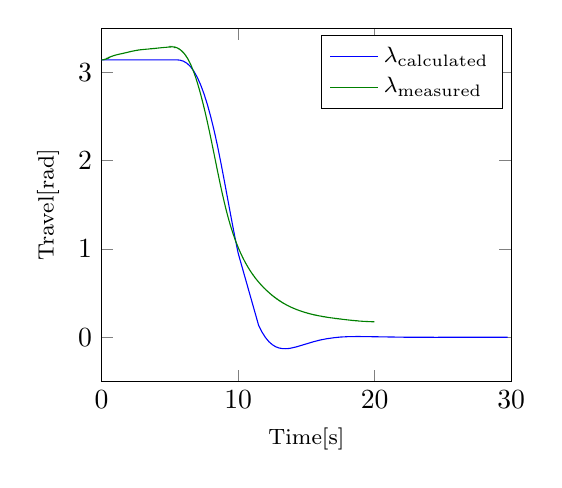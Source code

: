 % This file was created by matlab2tikz.
%
%The latest updates can be retrieved from
%  http://www.mathworks.com/matlabcentral/fileexchange/22022-matlab2tikz-matlab2tikz
%where you can also make suggestions and rate matlab2tikz.
%
\begin{tikzpicture}

\begin{axis}[%
width = 5.2cm,
at={(0.772in,0.516in)},
scale only axis,
xmin=0,
xmax=30,
xlabel={\footnotesize{Time[s]}},
ymin=-0.5,
ymax=3.5,
ylabel={\footnotesize{Travel[rad]}},
axis background/.style={fill=white},
legend style={legend cell align=left, align=left, draw=black, font = \footnotesize}
]
\addplot [color=blue]
  table[row sep=crcr]{%
0	3.142\\
5.5	3.142\\
5.75	3.138\\
6	3.126\\
6.25	3.103\\
6.5	3.067\\
6.75	3.014\\
7	2.946\\
7.25	2.86\\
7.5	2.756\\
7.75	2.634\\
8	2.493\\
8.25	2.335\\
8.5	2.158\\
8.75	1.965\\
9	1.762\\
9.5	1.345\\
9.75	1.144\\
10	0.953\\
11.5	0.135\\
11.75	0.058\\
12	-0.003\\
12.25	-0.05\\
12.5	-0.084\\
12.75	-0.108\\
13	-0.122\\
13.25	-0.129\\
13.5	-0.13\\
13.75	-0.127\\
14	-0.119\\
14.25	-0.11\\
14.75	-0.087\\
15.5	-0.052\\
16	-0.032\\
16.5	-0.017\\
17	-0.006\\
17.5	0.002\\
18	0.006\\
18.75	0.008\\
19.75	0.006\\
22.25	0.0\\
24.5	-0.001\\
26.75	0\\
29.75	0\\
};
\addlegendentry{$\lambda_{\text{calculated}}$}

\addplot [color=black!50!green]
  table[row sep=crcr]{%
0	3.142\\
0.118	3.142\\
0.122	3.143\\
0.166	3.144\\
0.17	3.145\\
0.208	3.145\\
0.212	3.146\\
0.236	3.147\\
0.24	3.148\\
0.268	3.148\\
0.272	3.149\\
0.296	3.15\\
0.3	3.151\\
0.314	3.152\\
0.318	3.152\\
0.322	3.152\\
0.328	3.153\\
0.354	3.154\\
0.36	3.155\\
0.364	3.155\\
0.37	3.155\\
0.374	3.156\\
0.378	3.155\\
0.382	3.156\\
0.386	3.157\\
0.41	3.158\\
0.414	3.158\\
0.428	3.159\\
0.432	3.16\\
0.444	3.161\\
0.448	3.162\\
0.46	3.162\\
0.464	3.163\\
0.468	3.162\\
0.472	3.163\\
0.476	3.164\\
0.488	3.165\\
0.492	3.165\\
0.496	3.164\\
0.504	3.166\\
0.528	3.167\\
0.534	3.168\\
0.538	3.168\\
0.544	3.168\\
0.548	3.169\\
0.552	3.168\\
0.558	3.169\\
0.562	3.17\\
0.582	3.171\\
0.586	3.172\\
0.606	3.172\\
0.61	3.173\\
0.624	3.174\\
0.628	3.175\\
0.648	3.175\\
0.652	3.176\\
0.668	3.177\\
0.672	3.178\\
0.696	3.178\\
0.7	3.179\\
0.716	3.18\\
0.72	3.181\\
0.742	3.181\\
0.746	3.182\\
0.772	3.183\\
0.776	3.184\\
0.796	3.185\\
0.8	3.185\\
0.822	3.186\\
0.826	3.187\\
0.856	3.188\\
0.86	3.188\\
0.882	3.189\\
0.886	3.19\\
0.918	3.191\\
0.922	3.191\\
0.946	3.192\\
0.95	3.193\\
0.984	3.194\\
0.988	3.195\\
1.018	3.195\\
1.022	3.196\\
1.052	3.197\\
1.056	3.198\\
1.092	3.198\\
1.096	3.199\\
1.132	3.2\\
1.136	3.201\\
1.174	3.201\\
1.178	3.202\\
1.218	3.203\\
1.222	3.204\\
1.258	3.204\\
1.262	3.205\\
1.304	3.206\\
1.308	3.207\\
1.346	3.208\\
1.35	3.208\\
1.394	3.209\\
1.398	3.21\\
1.438	3.211\\
1.442	3.211\\
1.486	3.212\\
1.49	3.213\\
1.53	3.214\\
1.534	3.214\\
1.576	3.215\\
1.58	3.216\\
1.62	3.217\\
1.624	3.218\\
1.664	3.218\\
1.668	3.219\\
1.708	3.22\\
1.712	3.221\\
1.75	3.221\\
1.754	3.222\\
1.79	3.223\\
1.794	3.224\\
1.834	3.224\\
1.838	3.225\\
1.874	3.226\\
1.878	3.227\\
1.916	3.227\\
1.92	3.228\\
1.958	3.229\\
1.962	3.23\\
1.998	3.231\\
2.002	3.231\\
2.04	3.232\\
2.044	3.233\\
2.084	3.234\\
2.088	3.234\\
2.122	3.235\\
2.126	3.236\\
2.166	3.237\\
2.17	3.237\\
2.212	3.238\\
2.216	3.239\\
2.26	3.24\\
2.264	3.241\\
2.304	3.241\\
2.308	3.242\\
2.352	3.243\\
2.356	3.244\\
2.404	3.244\\
2.408	3.245\\
2.454	3.246\\
2.458	3.247\\
2.512	3.247\\
2.516	3.248\\
2.572	3.249\\
2.576	3.25\\
2.634	3.251\\
2.638	3.251\\
2.698	3.252\\
2.702	3.253\\
2.77	3.254\\
2.774	3.254\\
2.848	3.255\\
2.852	3.256\\
2.926	3.257\\
2.93	3.257\\
3.024	3.258\\
3.028	3.259\\
3.118	3.26\\
3.122	3.26\\
3.224	3.261\\
3.228	3.262\\
3.34	3.263\\
3.344	3.264\\
3.452	3.264\\
3.456	3.265\\
3.568	3.266\\
3.572	3.267\\
3.674	3.267\\
3.678	3.268\\
3.776	3.269\\
3.78	3.27\\
3.88	3.27\\
3.884	3.271\\
3.972	3.272\\
3.976	3.273\\
4.062	3.274\\
4.066	3.274\\
4.152	3.275\\
4.156	3.276\\
4.242	3.277\\
4.246	3.277\\
4.342	3.278\\
4.346	3.279\\
4.434	3.28\\
4.438	3.28\\
4.546	3.281\\
4.55	3.282\\
4.65	3.283\\
4.654	3.283\\
4.766	3.284\\
4.77	3.285\\
4.906	3.286\\
4.91	3.287\\
5.004	3.287\\
5.006	3.288\\
5.01	3.287\\
5.062	3.288\\
5.066	3.289\\
5.07	3.288\\
5.152	3.289\\
5.156	3.29\\
5.16	3.289\\
5.296	3.288\\
5.3	3.287\\
5.304	3.288\\
5.32	3.287\\
5.324	3.287\\
5.328	3.287\\
5.346	3.287\\
5.35	3.286\\
5.354	3.287\\
5.37	3.286\\
5.374	3.285\\
5.378	3.286\\
5.394	3.285\\
5.398	3.284\\
5.42	3.283\\
5.424	3.283\\
5.428	3.283\\
5.444	3.283\\
5.448	3.282\\
5.47	3.281\\
5.474	3.28\\
5.496	3.28\\
5.5	3.279\\
5.52	3.278\\
5.524	3.277\\
5.544	3.277\\
5.548	3.276\\
5.564	3.275\\
5.568	3.274\\
5.582	3.274\\
5.586	3.273\\
5.604	3.272\\
5.608	3.271\\
5.62	3.27\\
5.624	3.27\\
5.638	3.269\\
5.642	3.268\\
5.652	3.267\\
5.656	3.267\\
5.672	3.266\\
5.678	3.264\\
5.692	3.264\\
5.696	3.263\\
5.708	3.262\\
5.712	3.261\\
5.722	3.26\\
5.726	3.26\\
5.736	3.259\\
5.74	3.258\\
5.75	3.257\\
5.754	3.257\\
5.762	3.256\\
5.766	3.255\\
5.776	3.254\\
5.78	3.254\\
5.788	3.253\\
5.792	3.252\\
5.8	3.251\\
5.804	3.251\\
5.812	3.25\\
5.816	3.249\\
5.824	3.248\\
5.828	3.247\\
5.836	3.247\\
5.84	3.246\\
5.848	3.245\\
5.854	3.244\\
5.864	3.243\\
5.868	3.242\\
5.876	3.241\\
5.882	3.24\\
5.89	3.239\\
5.894	3.238\\
5.902	3.237\\
5.908	3.236\\
5.916	3.235\\
5.92	3.234\\
5.926	3.234\\
5.93	3.233\\
5.936	3.232\\
5.94	3.231\\
5.946	3.231\\
5.952	3.229\\
5.96	3.228\\
5.966	3.227\\
5.974	3.226\\
5.98	3.224\\
5.988	3.224\\
5.994	3.222\\
6	3.221\\
6.004	3.221\\
6.01	3.22\\
6.016	3.218\\
6.024	3.218\\
6.032	3.215\\
6.04	3.214\\
6.046	3.213\\
6.052	3.212\\
6.058	3.211\\
6.064	3.21\\
6.07	3.208\\
6.076	3.208\\
6.082	3.206\\
6.088	3.205\\
6.094	3.204\\
6.098	3.203\\
6.102	3.202\\
6.106	3.201\\
6.112	3.2\\
6.118	3.199\\
6.126	3.197\\
6.132	3.196\\
6.138	3.195\\
6.144	3.194\\
6.152	3.191\\
6.158	3.191\\
6.166	3.188\\
6.172	3.188\\
6.18	3.185\\
6.186	3.185\\
6.194	3.182\\
6.198	3.181\\
6.206	3.179\\
6.212	3.178\\
6.22	3.176\\
6.224	3.175\\
6.232	3.173\\
6.238	3.172\\
6.248	3.169\\
6.254	3.168\\
6.264	3.165\\
6.268	3.165\\
6.276	3.162\\
6.28	3.162\\
6.288	3.159\\
6.292	3.158\\
6.3	3.156\\
6.304	3.155\\
6.314	3.152\\
6.318	3.152\\
6.328	3.148\\
6.332	3.148\\
6.34	3.145\\
6.344	3.145\\
6.356	3.141\\
6.36	3.14\\
6.374	3.135\\
6.378	3.135\\
6.39	3.131\\
6.394	3.13\\
6.406	3.126\\
6.41	3.125\\
6.426	3.12\\
6.43	3.119\\
6.444	3.115\\
6.448	3.114\\
6.468	3.107\\
6.472	3.106\\
6.494	3.099\\
6.498	3.098\\
6.53	3.086\\
6.534	3.086\\
6.57	3.073\\
6.788	2.987\\
6.794	2.984\\
6.816	2.975\\
6.822	2.972\\
6.84	2.964\\
6.846	2.961\\
6.864	2.954\\
6.87	2.951\\
6.88	2.946\\
6.886	2.943\\
6.9	2.937\\
6.906	2.934\\
6.918	2.928\\
6.924	2.925\\
6.932	2.921\\
6.938	2.918\\
6.948	2.914\\
6.954	2.911\\
6.964	2.906\\
6.972	2.902\\
6.982	2.897\\
6.988	2.894\\
6.996	2.89\\
7.002	2.887\\
7.01	2.883\\
7.016	2.88\\
7.022	2.877\\
7.028	2.874\\
7.034	2.871\\
7.04	2.868\\
7.046	2.865\\
7.054	2.86\\
7.064	2.856\\
7.072	2.851\\
7.08	2.847\\
7.088	2.842\\
7.096	2.839\\
7.104	2.834\\
7.11	2.831\\
7.118	2.826\\
7.126	2.823\\
7.134	2.818\\
7.142	2.814\\
7.152	2.808\\
7.16	2.804\\
7.168	2.8\\
7.172	2.797\\
7.18	2.793\\
7.186	2.79\\
7.194	2.785\\
7.2	2.782\\
7.21	2.776\\
7.216	2.773\\
7.226	2.767\\
7.234	2.763\\
7.244	2.757\\
7.248	2.754\\
7.256	2.75\\
7.262	2.747\\
7.274	2.739\\
7.28	2.736\\
7.29	2.73\\
7.296	2.727\\
7.308	2.719\\
7.314	2.716\\
7.326	2.708\\
7.332	2.705\\
7.344	2.698\\
7.35	2.694\\
7.362	2.687\\
7.366	2.684\\
7.376	2.678\\
7.38	2.676\\
7.392	2.668\\
7.398	2.665\\
7.41	2.658\\
7.414	2.655\\
7.428	2.646\\
7.434	2.643\\
7.448	2.634\\
7.452	2.632\\
7.466	2.622\\
7.472	2.619\\
7.488	2.609\\
7.492	2.606\\
7.506	2.597\\
7.51	2.595\\
7.524	2.586\\
7.528	2.583\\
7.544	2.572\\
7.548	2.57\\
7.566	2.558\\
7.572	2.555\\
7.594	2.54\\
7.598	2.537\\
7.616	2.525\\
7.62	2.523\\
7.638	2.51\\
7.642	2.508\\
7.664	2.493\\
7.668	2.49\\
7.69	2.475\\
7.694	2.473\\
7.718	2.456\\
7.722	2.454\\
7.75	2.434\\
7.754	2.431\\
7.786	2.408\\
7.79	2.406\\
7.824	2.382\\
7.828	2.379\\
7.864	2.353\\
7.868	2.351\\
7.922	2.311\\
7.926	2.309\\
7.99	2.261\\
7.994	2.259\\
8.122	2.162\\
8.126	2.16\\
8.132	2.154\\
8.136	2.152\\
8.528	1.853\\
8.532	1.851\\
8.632	1.776\\
8.636	1.773\\
8.696	1.729\\
8.7	1.726\\
8.746	1.693\\
8.75	1.69\\
8.786	1.664\\
8.79	1.662\\
8.824	1.638\\
8.828	1.635\\
8.852	1.618\\
8.856	1.616\\
8.88	1.599\\
8.882	1.598\\
8.886	1.595\\
8.906	1.582\\
8.908	1.581\\
8.912	1.578\\
8.93	1.565\\
8.932	1.565\\
8.936	1.561\\
8.942	1.558\\
8.962	1.544\\
8.966	1.542\\
8.986	1.528\\
8.992	1.525\\
9.01	1.513\\
9.016	1.509\\
9.036	1.496\\
9.042	1.493\\
9.058	1.482\\
9.064	1.479\\
9.078	1.47\\
9.082	1.467\\
9.096	1.458\\
9.102	1.455\\
9.116	1.446\\
9.122	1.443\\
9.136	1.434\\
9.142	1.43\\
9.154	1.423\\
9.16	1.42\\
9.174	1.41\\
9.182	1.407\\
9.192	1.401\\
9.196	1.398\\
9.204	1.394\\
9.208	1.391\\
9.218	1.385\\
9.222	1.383\\
9.23	1.378\\
9.234	1.376\\
9.242	1.371\\
9.246	1.369\\
9.254	1.364\\
9.258	1.362\\
9.266	1.358\\
9.27	1.356\\
9.274	1.353\\
9.282	1.349\\
9.29	1.345\\
9.294	1.342\\
9.302	1.338\\
9.308	1.335\\
9.316	1.33\\
9.32	1.328\\
9.328	1.323\\
9.334	1.32\\
9.34	1.317\\
9.344	1.315\\
9.352	1.31\\
9.358	1.307\\
9.364	1.304\\
9.37	1.301\\
9.378	1.296\\
9.384	1.293\\
9.39	1.29\\
9.396	1.287\\
9.404	1.282\\
9.414	1.278\\
9.422	1.273\\
9.43	1.269\\
9.438	1.265\\
9.448	1.26\\
9.456	1.256\\
9.466	1.251\\
9.472	1.248\\
9.478	1.245\\
9.484	1.242\\
9.494	1.237\\
9.502	1.233\\
9.512	1.228\\
9.518	1.225\\
9.526	1.221\\
9.532	1.218\\
9.546	1.212\\
9.554	1.207\\
9.564	1.203\\
9.57	1.2\\
9.586	1.193\\
9.594	1.188\\
9.596	1.188\\
9.604	1.183\\
9.624	1.175\\
9.632	1.17\\
9.652	1.162\\
9.658	1.159\\
9.676	1.151\\
9.682	1.148\\
9.702	1.14\\
9.708	1.137\\
9.73	1.127\\
9.736	1.124\\
9.76	1.114\\
9.766	1.111\\
9.808	1.094\\
9.814	1.091\\
9.862	1.072\\
9.868	1.069\\
10.078	0.989\\
10.082	0.989\\
10.13	0.971\\
10.134	0.97\\
10.162	0.96\\
10.166	0.96\\
10.17	0.958\\
10.2	0.947\\
10.204	0.946\\
10.228	0.938\\
10.23	0.938\\
10.234	0.936\\
10.238	0.935\\
10.262	0.927\\
10.266	0.926\\
10.282	0.92\\
10.286	0.92\\
10.308	0.912\\
10.312	0.911\\
10.332	0.904\\
10.336	0.904\\
10.354	0.897\\
10.358	0.897\\
10.372	0.892\\
10.376	0.891\\
10.394	0.885\\
10.398	0.884\\
10.412	0.88\\
10.416	0.879\\
10.428	0.875\\
10.432	0.874\\
10.448	0.869\\
10.452	0.868\\
10.464	0.864\\
10.468	0.864\\
10.48	0.86\\
10.484	0.859\\
10.5	0.854\\
10.504	0.853\\
10.516	0.849\\
10.52	0.848\\
10.53	0.845\\
10.534	0.844\\
10.546	0.841\\
10.55	0.84\\
10.56	0.837\\
10.564	0.836\\
10.574	0.833\\
10.578	0.832\\
10.588	0.829\\
10.592	0.828\\
10.602	0.825\\
10.606	0.825\\
10.616	0.821\\
10.62	0.821\\
10.63	0.818\\
10.634	0.817\\
10.644	0.814\\
10.648	0.813\\
10.656	0.811\\
10.66	0.81\\
10.67	0.807\\
10.674	0.806\\
10.682	0.804\\
10.686	0.803\\
10.696	0.8\\
10.7	0.799\\
10.708	0.797\\
10.712	0.796\\
10.72	0.794\\
10.724	0.793\\
10.732	0.791\\
10.736	0.79\\
10.746	0.787\\
10.752	0.786\\
10.762	0.783\\
10.766	0.782\\
10.774	0.78\\
10.778	0.779\\
10.786	0.777\\
10.79	0.776\\
10.798	0.774\\
10.802	0.773\\
10.81	0.771\\
10.814	0.77\\
10.82	0.769\\
10.824	0.768\\
10.83	0.766\\
10.834	0.765\\
10.842	0.763\\
10.846	0.762\\
10.854	0.76\\
10.86	0.759\\
10.87	0.756\\
10.876	0.755\\
10.884	0.753\\
10.888	0.752\\
10.896	0.75\\
10.902	0.749\\
10.912	0.746\\
10.918	0.746\\
10.926	0.743\\
10.93	0.742\\
10.938	0.74\\
10.944	0.739\\
10.952	0.737\\
10.956	0.736\\
10.964	0.734\\
10.97	0.733\\
10.978	0.731\\
10.984	0.73\\
10.992	0.728\\
10.998	0.727\\
11.006	0.725\\
11.01	0.724\\
11.018	0.722\\
11.024	0.721\\
11.032	0.719\\
11.038	0.718\\
11.046	0.716\\
11.052	0.715\\
11.06	0.713\\
11.066	0.712\\
11.074	0.709\\
11.08	0.709\\
11.088	0.706\\
11.094	0.706\\
11.102	0.703\\
11.108	0.703\\
11.114	0.701\\
11.12	0.7\\
11.128	0.698\\
11.134	0.697\\
11.142	0.695\\
11.148	0.694\\
11.154	0.693\\
11.16	0.692\\
11.168	0.69\\
11.174	0.689\\
11.182	0.686\\
11.188	0.686\\
11.194	0.684\\
11.2	0.683\\
11.208	0.681\\
11.214	0.68\\
11.22	0.679\\
11.226	0.678\\
11.234	0.676\\
11.24	0.675\\
11.246	0.673\\
11.252	0.673\\
11.258	0.671\\
11.262	0.67\\
11.266	0.67\\
11.272	0.669\\
11.28	0.667\\
11.286	0.666\\
11.292	0.664\\
11.298	0.663\\
11.304	0.662\\
11.31	0.661\\
11.316	0.66\\
11.322	0.659\\
11.328	0.657\\
11.334	0.657\\
11.34	0.655\\
11.344	0.654\\
11.348	0.653\\
11.354	0.653\\
11.36	0.651\\
11.366	0.65\\
11.374	0.648\\
11.382	0.647\\
11.388	0.646\\
11.394	0.645\\
11.4	0.644\\
11.406	0.643\\
11.412	0.641\\
11.418	0.64\\
11.424	0.639\\
11.43	0.638\\
11.436	0.637\\
11.442	0.636\\
11.448	0.634\\
11.454	0.634\\
11.458	0.633\\
11.464	0.632\\
11.47	0.63\\
11.476	0.63\\
11.482	0.628\\
11.488	0.627\\
11.494	0.626\\
11.502	0.625\\
11.51	0.623\\
11.518	0.622\\
11.524	0.62\\
11.53	0.62\\
11.536	0.618\\
11.544	0.617\\
11.55	0.616\\
11.556	0.615\\
11.562	0.614\\
11.57	0.613\\
11.576	0.611\\
11.582	0.611\\
11.586	0.61\\
11.59	0.609\\
11.594	0.608\\
11.6	0.607\\
11.606	0.606\\
11.614	0.605\\
11.62	0.604\\
11.626	0.603\\
11.632	0.601\\
11.64	0.601\\
11.646	0.599\\
11.654	0.598\\
11.66	0.597\\
11.666	0.596\\
11.672	0.594\\
11.68	0.594\\
11.686	0.592\\
11.694	0.591\\
11.7	0.59\\
11.708	0.589\\
11.714	0.588\\
11.722	0.587\\
11.728	0.585\\
11.736	0.584\\
11.742	0.583\\
11.75	0.582\\
11.756	0.581\\
11.764	0.58\\
11.77	0.578\\
11.778	0.578\\
11.784	0.576\\
11.792	0.575\\
11.798	0.574\\
11.806	0.573\\
11.812	0.571\\
11.82	0.571\\
11.826	0.569\\
11.834	0.568\\
11.84	0.567\\
11.848	0.566\\
11.852	0.565\\
11.858	0.565\\
11.862	0.564\\
11.868	0.563\\
11.872	0.562\\
11.878	0.561\\
11.882	0.561\\
11.888	0.56\\
11.894	0.558\\
11.902	0.558\\
11.906	0.557\\
11.912	0.556\\
11.916	0.555\\
11.922	0.555\\
11.926	0.554\\
11.932	0.553\\
11.936	0.552\\
11.942	0.551\\
11.948	0.55\\
11.958	0.549\\
11.964	0.548\\
11.972	0.547\\
11.976	0.546\\
11.982	0.545\\
11.986	0.545\\
11.992	0.544\\
11.996	0.543\\
12.002	0.542\\
12.006	0.541\\
12.014	0.541\\
12.02	0.539\\
12.028	0.538\\
12.032	0.538\\
12.038	0.537\\
12.042	0.536\\
12.05	0.535\\
12.056	0.534\\
12.066	0.533\\
12.072	0.532\\
12.08	0.531\\
12.084	0.53\\
12.092	0.529\\
12.098	0.528\\
12.108	0.527\\
12.114	0.525\\
12.122	0.525\\
12.126	0.524\\
12.134	0.523\\
12.14	0.522\\
12.15	0.521\\
12.156	0.519\\
12.166	0.518\\
12.17	0.518\\
12.178	0.517\\
12.184	0.515\\
12.194	0.515\\
12.2	0.513\\
12.21	0.512\\
12.214	0.512\\
12.22	0.511\\
12.224	0.51\\
12.232	0.509\\
12.236	0.509\\
12.242	0.508\\
12.246	0.507\\
12.254	0.506\\
12.258	0.505\\
12.264	0.505\\
12.268	0.504\\
12.276	0.503\\
12.28	0.502\\
12.288	0.502\\
12.292	0.501\\
12.3	0.5\\
12.306	0.499\\
12.316	0.498\\
12.32	0.497\\
12.328	0.496\\
12.332	0.495\\
12.34	0.495\\
12.346	0.493\\
12.356	0.492\\
12.36	0.492\\
12.368	0.491\\
12.372	0.49\\
12.38	0.489\\
12.384	0.489\\
12.392	0.488\\
12.396	0.487\\
12.402	0.486\\
12.406	0.486\\
12.414	0.485\\
12.418	0.484\\
12.426	0.483\\
12.43	0.482\\
12.44	0.482\\
12.446	0.48\\
12.456	0.479\\
12.46	0.479\\
12.47	0.478\\
12.476	0.476\\
12.486	0.476\\
12.49	0.475\\
12.498	0.474\\
12.502	0.473\\
12.512	0.472\\
12.516	0.472\\
12.524	0.471\\
12.528	0.47\\
12.536	0.469\\
12.54	0.469\\
12.548	0.468\\
12.552	0.467\\
12.562	0.466\\
12.566	0.466\\
12.574	0.465\\
12.578	0.464\\
12.586	0.463\\
12.59	0.462\\
12.598	0.462\\
12.602	0.461\\
12.61	0.46\\
12.614	0.459\\
12.624	0.459\\
12.628	0.458\\
12.636	0.457\\
12.64	0.456\\
12.65	0.456\\
12.654	0.455\\
12.664	0.454\\
12.668	0.453\\
12.676	0.453\\
12.68	0.452\\
12.69	0.451\\
12.694	0.45\\
12.702	0.449\\
12.706	0.449\\
12.716	0.448\\
12.72	0.447\\
12.728	0.446\\
12.732	0.446\\
12.742	0.445\\
12.746	0.444\\
12.756	0.443\\
12.76	0.443\\
12.77	0.442\\
12.774	0.441\\
12.782	0.44\\
12.786	0.439\\
12.796	0.439\\
12.8	0.438\\
12.81	0.437\\
12.814	0.436\\
12.824	0.436\\
12.828	0.435\\
12.836	0.434\\
12.84	0.433\\
12.852	0.433\\
12.856	0.432\\
12.864	0.431\\
12.868	0.43\\
12.88	0.43\\
12.884	0.429\\
12.894	0.428\\
12.898	0.427\\
12.908	0.426\\
12.912	0.426\\
12.922	0.425\\
12.926	0.424\\
12.936	0.423\\
12.94	0.423\\
12.952	0.422\\
12.956	0.421\\
12.966	0.42\\
12.97	0.42\\
12.98	0.419\\
12.984	0.418\\
12.996	0.417\\
13	0.416\\
13.01	0.416\\
13.014	0.415\\
13.024	0.414\\
13.028	0.413\\
13.04	0.413\\
13.044	0.412\\
13.054	0.411\\
13.058	0.41\\
13.07	0.41\\
13.074	0.409\\
13.084	0.408\\
13.088	0.407\\
13.1	0.407\\
13.104	0.406\\
13.116	0.405\\
13.12	0.404\\
13.132	0.403\\
13.136	0.403\\
13.148	0.402\\
13.152	0.401\\
13.164	0.4\\
13.168	0.4\\
13.178	0.399\\
13.182	0.398\\
13.194	0.397\\
13.198	0.397\\
13.21	0.396\\
13.214	0.395\\
13.226	0.394\\
13.23	0.393\\
13.244	0.393\\
13.248	0.392\\
13.26	0.391\\
13.264	0.39\\
13.276	0.39\\
13.28	0.389\\
13.292	0.388\\
13.296	0.387\\
13.308	0.387\\
13.312	0.386\\
13.324	0.385\\
13.328	0.384\\
13.344	0.383\\
13.348	0.383\\
13.36	0.382\\
13.364	0.381\\
13.376	0.38\\
13.38	0.38\\
13.394	0.379\\
13.398	0.378\\
13.412	0.377\\
13.416	0.377\\
13.43	0.376\\
13.434	0.375\\
13.446	0.374\\
13.45	0.374\\
13.464	0.373\\
13.468	0.372\\
13.484	0.371\\
13.488	0.37\\
13.5	0.37\\
13.504	0.369\\
13.518	0.368\\
13.522	0.367\\
13.538	0.367\\
13.542	0.366\\
13.556	0.365\\
13.56	0.364\\
13.574	0.364\\
13.578	0.363\\
13.594	0.362\\
13.598	0.361\\
13.612	0.36\\
13.616	0.36\\
13.63	0.359\\
13.634	0.358\\
13.652	0.357\\
13.656	0.357\\
13.67	0.356\\
13.674	0.355\\
13.69	0.354\\
13.694	0.354\\
13.71	0.353\\
13.714	0.352\\
13.728	0.351\\
13.732	0.351\\
13.752	0.35\\
13.756	0.349\\
13.77	0.348\\
13.774	0.347\\
13.792	0.347\\
13.796	0.346\\
13.812	0.345\\
13.816	0.344\\
13.834	0.344\\
13.838	0.343\\
13.854	0.342\\
13.858	0.341\\
13.878	0.341\\
13.882	0.34\\
13.896	0.339\\
13.9	0.338\\
13.92	0.337\\
13.924	0.337\\
13.942	0.336\\
13.946	0.335\\
13.964	0.334\\
13.968	0.334\\
13.988	0.333\\
13.992	0.332\\
14.008	0.331\\
14.012	0.331\\
14.032	0.33\\
14.036	0.329\\
14.058	0.328\\
14.062	0.328\\
14.078	0.327\\
14.082	0.326\\
14.104	0.325\\
14.108	0.324\\
14.128	0.324\\
14.132	0.323\\
14.15	0.322\\
14.154	0.321\\
14.174	0.321\\
14.178	0.32\\
14.2	0.319\\
14.204	0.318\\
14.228	0.318\\
14.232	0.317\\
14.252	0.316\\
14.256	0.315\\
14.276	0.314\\
14.28	0.314\\
14.302	0.313\\
14.306	0.312\\
14.328	0.311\\
14.332	0.311\\
14.356	0.31\\
14.36	0.309\\
14.382	0.308\\
14.386	0.308\\
14.41	0.307\\
14.414	0.306\\
14.436	0.305\\
14.44	0.304\\
14.464	0.304\\
14.468	0.303\\
14.492	0.302\\
14.496	0.301\\
14.52	0.301\\
14.524	0.3\\
14.548	0.299\\
14.552	0.298\\
14.576	0.298\\
14.58	0.297\\
14.606	0.296\\
14.61	0.295\\
14.634	0.295\\
14.638	0.294\\
14.662	0.293\\
14.666	0.292\\
14.694	0.291\\
14.698	0.291\\
14.726	0.29\\
14.73	0.289\\
14.756	0.288\\
14.76	0.288\\
14.786	0.287\\
14.79	0.286\\
14.816	0.285\\
14.82	0.285\\
14.852	0.284\\
14.856	0.283\\
14.882	0.282\\
14.886	0.281\\
14.914	0.281\\
14.918	0.28\\
14.95	0.279\\
14.954	0.278\\
14.982	0.278\\
14.986	0.277\\
15.02	0.276\\
15.024	0.275\\
15.052	0.275\\
15.056	0.274\\
15.09	0.273\\
15.094	0.272\\
15.124	0.272\\
15.128	0.271\\
15.162	0.27\\
15.166	0.269\\
15.196	0.268\\
15.2	0.268\\
15.234	0.267\\
15.238	0.266\\
15.276	0.265\\
15.28	0.265\\
15.316	0.264\\
15.32	0.263\\
15.354	0.262\\
15.358	0.262\\
15.392	0.261\\
15.396	0.26\\
15.432	0.259\\
15.436	0.258\\
15.474	0.258\\
15.478	0.257\\
15.518	0.256\\
15.522	0.255\\
15.562	0.255\\
15.566	0.254\\
15.608	0.253\\
15.612	0.252\\
15.654	0.252\\
15.658	0.251\\
15.698	0.25\\
15.702	0.249\\
15.742	0.249\\
15.746	0.248\\
15.794	0.247\\
15.798	0.246\\
15.84	0.245\\
15.844	0.245\\
15.894	0.244\\
15.898	0.243\\
15.94	0.242\\
15.944	0.242\\
15.994	0.241\\
15.998	0.24\\
16.05	0.239\\
16.054	0.239\\
16.104	0.238\\
16.108	0.237\\
16.152	0.236\\
16.156	0.235\\
16.208	0.235\\
16.212	0.234\\
16.272	0.233\\
16.276	0.232\\
16.33	0.232\\
16.334	0.231\\
16.388	0.23\\
16.392	0.229\\
16.446	0.229\\
16.45	0.228\\
16.506	0.227\\
16.51	0.226\\
16.572	0.225\\
16.576	0.225\\
16.642	0.224\\
16.646	0.223\\
16.7	0.222\\
16.704	0.222\\
16.77	0.221\\
16.774	0.22\\
16.84	0.219\\
16.844	0.219\\
16.91	0.218\\
16.914	0.217\\
16.982	0.216\\
16.986	0.216\\
17.06	0.215\\
17.064	0.214\\
17.134	0.213\\
17.138	0.212\\
17.208	0.212\\
17.212	0.211\\
17.288	0.21\\
17.292	0.209\\
17.362	0.209\\
17.366	0.208\\
17.444	0.207\\
17.448	0.206\\
17.528	0.206\\
17.532	0.205\\
17.61	0.204\\
17.614	0.203\\
17.686	0.202\\
17.69	0.202\\
17.768	0.201\\
17.772	0.2\\
17.852	0.199\\
17.856	0.199\\
17.936	0.198\\
17.94	0.197\\
18.022	0.196\\
18.026	0.196\\
18.108	0.195\\
18.112	0.194\\
18.204	0.193\\
18.208	0.193\\
18.292	0.192\\
18.296	0.191\\
18.39	0.19\\
18.394	0.189\\
18.49	0.189\\
18.494	0.188\\
18.6	0.187\\
18.604	0.186\\
18.714	0.186\\
18.718	0.185\\
18.83	0.184\\
18.834	0.183\\
18.958	0.183\\
18.962	0.182\\
19.1	0.181\\
19.104	0.18\\
19.272	0.179\\
19.276	0.179\\
19.474	0.178\\
19.478	0.177\\
19.728	0.176\\
19.732	0.176\\
19.98	0.175\\
};
\addlegendentry{$\lambda_{\text{measured}}$}

\end{axis}
\end{tikzpicture}%
